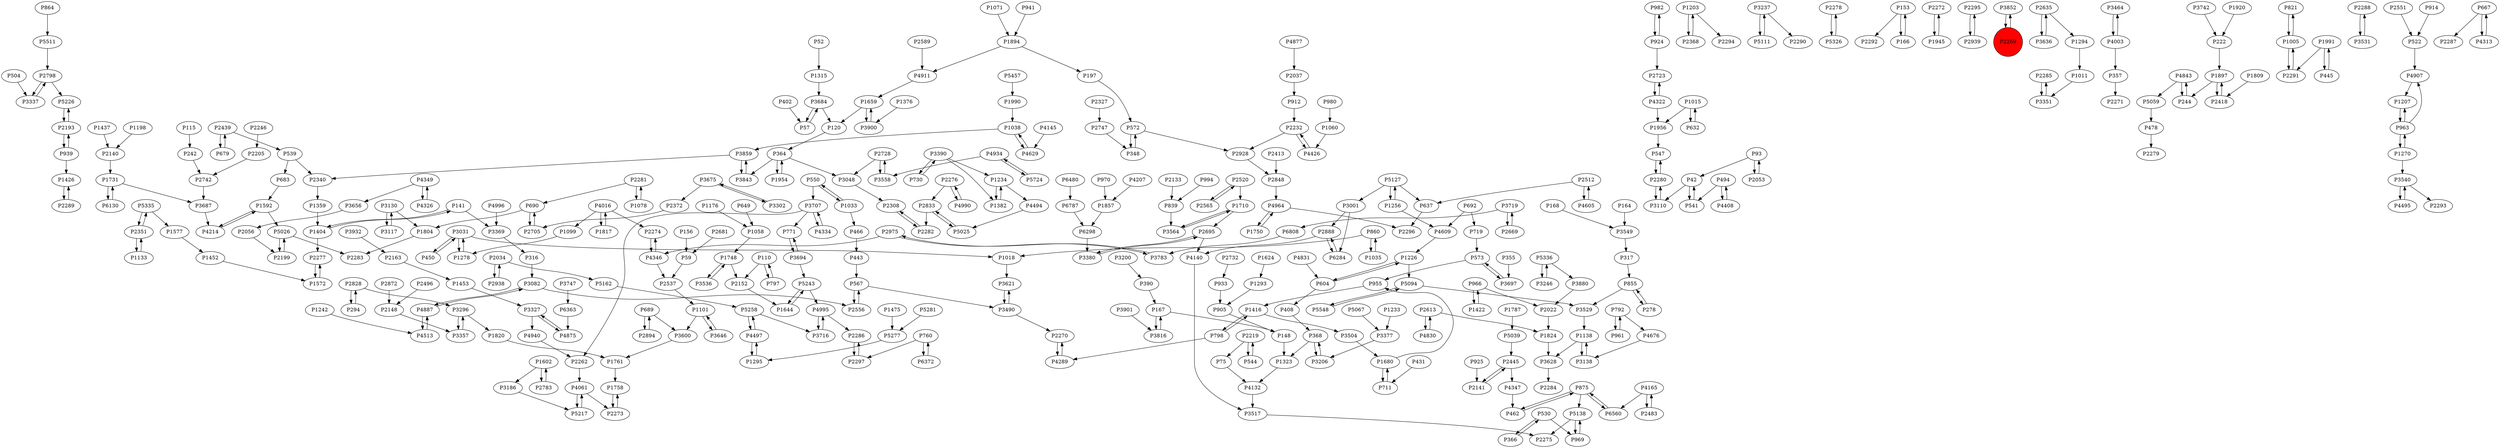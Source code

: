 digraph {
	P5511 -> P2798
	P3031 -> P1278
	P530 -> P969
	P4940 -> P2262
	P2728 -> P3558
	P1256 -> P5127
	P4877 -> P2037
	P1315 -> P3684
	P4061 -> P2273
	P2219 -> P544
	P368 -> P1323
	P1234 -> P4494
	P2037 -> P912
	P1242 -> P4513
	P3031 -> P1018
	P982 -> P924
	P1203 -> P2368
	P4016 -> P1099
	P3237 -> P5111
	P3130 -> P1804
	P504 -> P3337
	P3707 -> P771
	P3048 -> P2308
	P2278 -> P5326
	P3783 -> P2975
	P2327 -> P2747
	P939 -> P2193
	P242 -> P2742
	P4408 -> P494
	P3117 -> P3130
	P167 -> P148
	P604 -> P1226
	P168 -> P3549
	P4426 -> P2232
	P2828 -> P3296
	P5111 -> P3237
	P2141 -> P2445
	P3327 -> P4875
	P5548 -> P5094
	P6372 -> P760
	P970 -> P1857
	P153 -> P2292
	P2272 -> P1945
	P1750 -> P4964
	P3716 -> P4995
	P4140 -> P3517
	P1602 -> P3186
	P2928 -> P2848
	P2276 -> P4990
	P3719 -> P6808
	P1033 -> P466
	P905 -> P148
	P4349 -> P3656
	P2613 -> P1824
	P530 -> P366
	P3302 -> P3675
	P2512 -> P4605
	P1894 -> P197
	P2295 -> P2939
	P2056 -> P2199
	P2232 -> P2928
	P3852 -> P2269
	P2285 -> P3351
	P4016 -> P1817
	P798 -> P4289
	P3464 -> P4003
	P2894 -> P689
	P5026 -> P2283
	P2280 -> P3110
	P4964 -> P2296
	P2439 -> P539
	P1404 -> P141
	P2695 -> P3380
	P408 -> P368
	P4843 -> P5059
	P2705 -> P690
	P42 -> P541
	P2219 -> P75
	P3564 -> P1710
	P875 -> P462
	P1897 -> P2418
	P6298 -> P3380
	P821 -> P1005
	P42 -> P3110
	P3529 -> P1138
	P567 -> P2556
	P141 -> P1404
	P2681 -> P59
	P1437 -> P2140
	P2888 -> P6284
	P3504 -> P1680
	P689 -> P3600
	P1416 -> P3504
	P5094 -> P3529
	P355 -> P3697
	P550 -> P1033
	P4995 -> P3716
	P5258 -> P3716
	P1897 -> P244
	P719 -> P573
	P4349 -> P4326
	P1710 -> P2695
	P5258 -> P4497
	P364 -> P3843
	P875 -> P6560
	P5243 -> P1644
	P5335 -> P1577
	P1295 -> P4497
	P547 -> P2280
	P5127 -> P637
	P156 -> P59
	P912 -> P2232
	P3621 -> P3490
	P2022 -> P1824
	P6284 -> P2888
	P6363 -> P4875
	P4347 -> P462
	P4214 -> P1592
	P1099 -> P1278
	P955 -> P1416
	P1071 -> P1894
	P1572 -> P2277
	P4964 -> P1750
	P1256 -> P4609
	P961 -> P792
	P689 -> P2894
	P390 -> P167
	P3130 -> P3117
	P1956 -> P547
	P994 -> P839
	P59 -> P2537
	P1644 -> P5243
	P860 -> P1035
	P3186 -> P5217
	P1058 -> P1748
	P2565 -> P2520
	P5026 -> P2199
	P3327 -> P4940
	P1005 -> P2291
	P2340 -> P1359
	P2280 -> P547
	P2556 -> P567
	P3337 -> P2798
	P1005 -> P821
	P1680 -> P711
	P2635 -> P3636
	P2274 -> P4346
	P2445 -> P4347
	P2445 -> P2141
	P5025 -> P2833
	P792 -> P961
	P3110 -> P2280
	P3684 -> P120
	P2975 -> P4346
	P2798 -> P3337
	P4995 -> P2286
	P1426 -> P2289
	P2288 -> P3531
	P2520 -> P2565
	P860 -> P1018
	P939 -> P1426
	P1203 -> P2294
	P1422 -> P966
	P4875 -> P3327
	P2975 -> P3783
	P539 -> P2340
	P1659 -> P3900
	P1748 -> P2152
	P4497 -> P1295
	P1018 -> P3621
	P1577 -> P1452
	P573 -> P3697
	P3600 -> P1761
	P3707 -> P2262
	P541 -> P42
	P2551 -> P522
	P5067 -> P3377
	P443 -> P567
	P478 -> P2279
	P141 -> P3369
	P4831 -> P604
	P1234 -> P1382
	P1731 -> P3687
	P649 -> P1058
	P4843 -> P244
	P3697 -> P573
	P5326 -> P2278
	P3490 -> P3621
	P244 -> P4843
	P4016 -> P2274
	P278 -> P855
	P637 -> P2296
	P4934 -> P3558
	P5335 -> P2351
	P667 -> P2287
	P966 -> P2022
	P1382 -> P1234
	P1680 -> P955
	P1060 -> P4426
	P760 -> P2297
	P667 -> P4313
	P924 -> P982
	P3082 -> P4887
	P798 -> P1416
	P3719 -> P2669
	P522 -> P4907
	P4887 -> P3082
	P792 -> P4676
	P2282 -> P2308
	P4313 -> P667
	P1817 -> P4016
	P5243 -> P4995
	P5281 -> P5277
	P4605 -> P2512
	P3001 -> P6284
	P3536 -> P1748
	P1659 -> P120
	P450 -> P3031
	P5226 -> P2193
	P3082 -> P2556
	P730 -> P3390
	P3707 -> P4334
	P797 -> P110
	P1011 -> P3351
	P1758 -> P2273
	P57 -> P3684
	P3001 -> P2888
	P692 -> P4609
	P771 -> P3694
	P2246 -> P2205
	P924 -> P2723
	P2747 -> P348
	P5724 -> P4934
	P4830 -> P2613
	P4609 -> P1226
	P2483 -> P4165
	P3684 -> P57
	P357 -> P2271
	P462 -> P875
	P1452 -> P1572
	P839 -> P3564
	P366 -> P530
	P4990 -> P2276
	P4495 -> P3540
	P3880 -> P2022
	P4207 -> P1857
	P2635 -> P1294
	P2262 -> P4061
	P2589 -> P4911
	P153 -> P166
	P348 -> P572
	P4346 -> P2537
	P1824 -> P3628
	P1226 -> P5094
	P4322 -> P2723
	P1945 -> P2272
	P1207 -> P963
	P3816 -> P167
	P1804 -> P2283
	P5127 -> P3001
	P2269 -> P3852
	P572 -> P348
	P1138 -> P3628
	P1270 -> P3540
	P3540 -> P2293
	P4165 -> P2483
	P5277 -> P1295
	P5162 -> P5258
	P2289 -> P1426
	P3390 -> P730
	P3031 -> P450
	P2828 -> P294
	P164 -> P3549
	P4934 -> P5724
	P966 -> P1422
	P3351 -> P2285
	P2351 -> P5335
	P4165 -> P6560
	P4061 -> P5217
	P5217 -> P4061
	P2833 -> P2282
	P494 -> P541
	P963 -> P1207
	P2669 -> P3719
	P4132 -> P3517
	P1133 -> P2351
	P3694 -> P5243
	P93 -> P42
	P2034 -> P2938
	P2199 -> P5026
	P1894 -> P4911
	P3237 -> P2290
	P197 -> P572
	P1990 -> P1038
	P4334 -> P3707
	P1038 -> P4629
	P573 -> P955
	P2833 -> P5025
	P2281 -> P1078
	P3549 -> P317
	P2939 -> P2295
	P2053 -> P93
	P1015 -> P1956
	P1748 -> P3536
	P5039 -> P2445
	P5336 -> P3880
	P5127 -> P1256
	P3859 -> P2340
	P4145 -> P4629
	P3687 -> P4214
	P110 -> P2152
	P148 -> P1323
	P445 -> P1991
	P2372 -> P2705
	P4911 -> P1659
	P1015 -> P632
	P1787 -> P5039
	P52 -> P1315
	P2291 -> P1005
	P2148 -> P3357
	P5138 -> P2275
	P3540 -> P4495
	P2439 -> P679
	P1035 -> P860
	P1404 -> P2277
	P690 -> P1804
	P2368 -> P1203
	P2938 -> P2034
	P855 -> P3529
	P364 -> P1954
	P3747 -> P6363
	P2193 -> P939
	P2728 -> P3048
	P368 -> P3206
	P2308 -> P2282
	P1176 -> P1058
	P3200 -> P390
	P402 -> P57
	P2742 -> P3687
	P1453 -> P3327
	P1226 -> P604
	P2163 -> P1453
	P683 -> P1592
	P3369 -> P316
	P4629 -> P1038
	P1101 -> P3600
	P1416 -> P798
	P2848 -> P4964
	P3490 -> P2270
	P1293 -> P905
	P1198 -> P2140
	P2034 -> P5162
	P2496 -> P2148
	P1809 -> P2418
	P494 -> P4408
	P2537 -> P1101
	P2351 -> P1133
	P2798 -> P5226
	P317 -> P855
	P3377 -> P3206
	P2205 -> P2742
	P3675 -> P3302
	P294 -> P2828
	P5457 -> P1990
	P3558 -> P2728
	P4326 -> P4349
	P1033 -> P550
	P2277 -> P1572
	P2270 -> P4289
	P963 -> P4907
	P2297 -> P2286
	P864 -> P5511
	P3531 -> P2288
	P2888 -> P4140
	P4494 -> P5025
	P2286 -> P2297
	P692 -> P719
	P1602 -> P2783
	P544 -> P2219
	P3742 -> P222
	P760 -> P6372
	P4907 -> P1207
	P1323 -> P4132
	P1624 -> P1293
	P4003 -> P357
	P1592 -> P4214
	P567 -> P3490
	P1101 -> P3646
	P1710 -> P3564
	P3900 -> P1659
	P3694 -> P771
	P1359 -> P1404
	P4322 -> P1956
	P3296 -> P1820
	P3636 -> P2635
	P4513 -> P4887
	P6808 -> P3783
	P222 -> P1897
	P3901 -> P3816
	P2232 -> P4426
	P539 -> P683
	P914 -> P522
	P110 -> P797
	P1731 -> P6130
	P3675 -> P2372
	P4996 -> P3369
	P431 -> P711
	P690 -> P2705
	P1233 -> P3377
	P2723 -> P4322
	P963 -> P1270
	P1592 -> P5026
	P1270 -> P963
	P3932 -> P2163
	P6130 -> P1731
	P3628 -> P2284
	P2732 -> P933
	P2520 -> P1710
	P3246 -> P5336
	P466 -> P443
	P5094 -> P5548
	P3380 -> P2695
	P1761 -> P1758
	P1954 -> P364
	P2418 -> P1897
	P3206 -> P368
	P6480 -> P6787
	P1475 -> P5277
	P2273 -> P1758
	P2193 -> P5226
	P1991 -> P445
	P167 -> P3816
	P2276 -> P2833
	P1138 -> P3138
	P1278 -> P3031
	P120 -> P364
	P364 -> P3048
	P1294 -> P1011
	P4289 -> P2270
	P2281 -> P690
	P2695 -> P4140
	P3296 -> P3357
	P4887 -> P4513
	P3843 -> P3859
	P1991 -> P2291
	P3390 -> P1234
	P6787 -> P6298
	P3357 -> P3296
	P980 -> P1060
	P1857 -> P6298
	P4003 -> P3464
	P115 -> P242
	P3517 -> P2275
	P925 -> P2141
	P3138 -> P1138
	P2152 -> P1644
	P4346 -> P2274
	P2512 -> P637
	P166 -> P153
	P316 -> P3082
	P5336 -> P3246
	P4497 -> P5258
	P5059 -> P478
	P2140 -> P1731
	P679 -> P2439
	P572 -> P2928
	P3390 -> P1382
	P3646 -> P1101
	P5138 -> P969
	P1038 -> P3859
	P1820 -> P1761
	P6560 -> P875
	P3656 -> P2056
	P550 -> P3707
	P711 -> P1680
	P2133 -> P839
	P604 -> P408
	P3859 -> P3843
	P1078 -> P2281
	P875 -> P5138
	P2413 -> P2848
	P855 -> P278
	P1376 -> P3900
	P1920 -> P222
	P2783 -> P1602
	P2872 -> P2148
	P969 -> P5138
	P933 -> P905
	P93 -> P2053
	P2613 -> P4830
	P941 -> P1894
	P632 -> P1015
	P4676 -> P3138
	P75 -> P4132
	P2269 [shape=circle]
	P2269 [style=filled]
	P2269 [fillcolor=red]
}